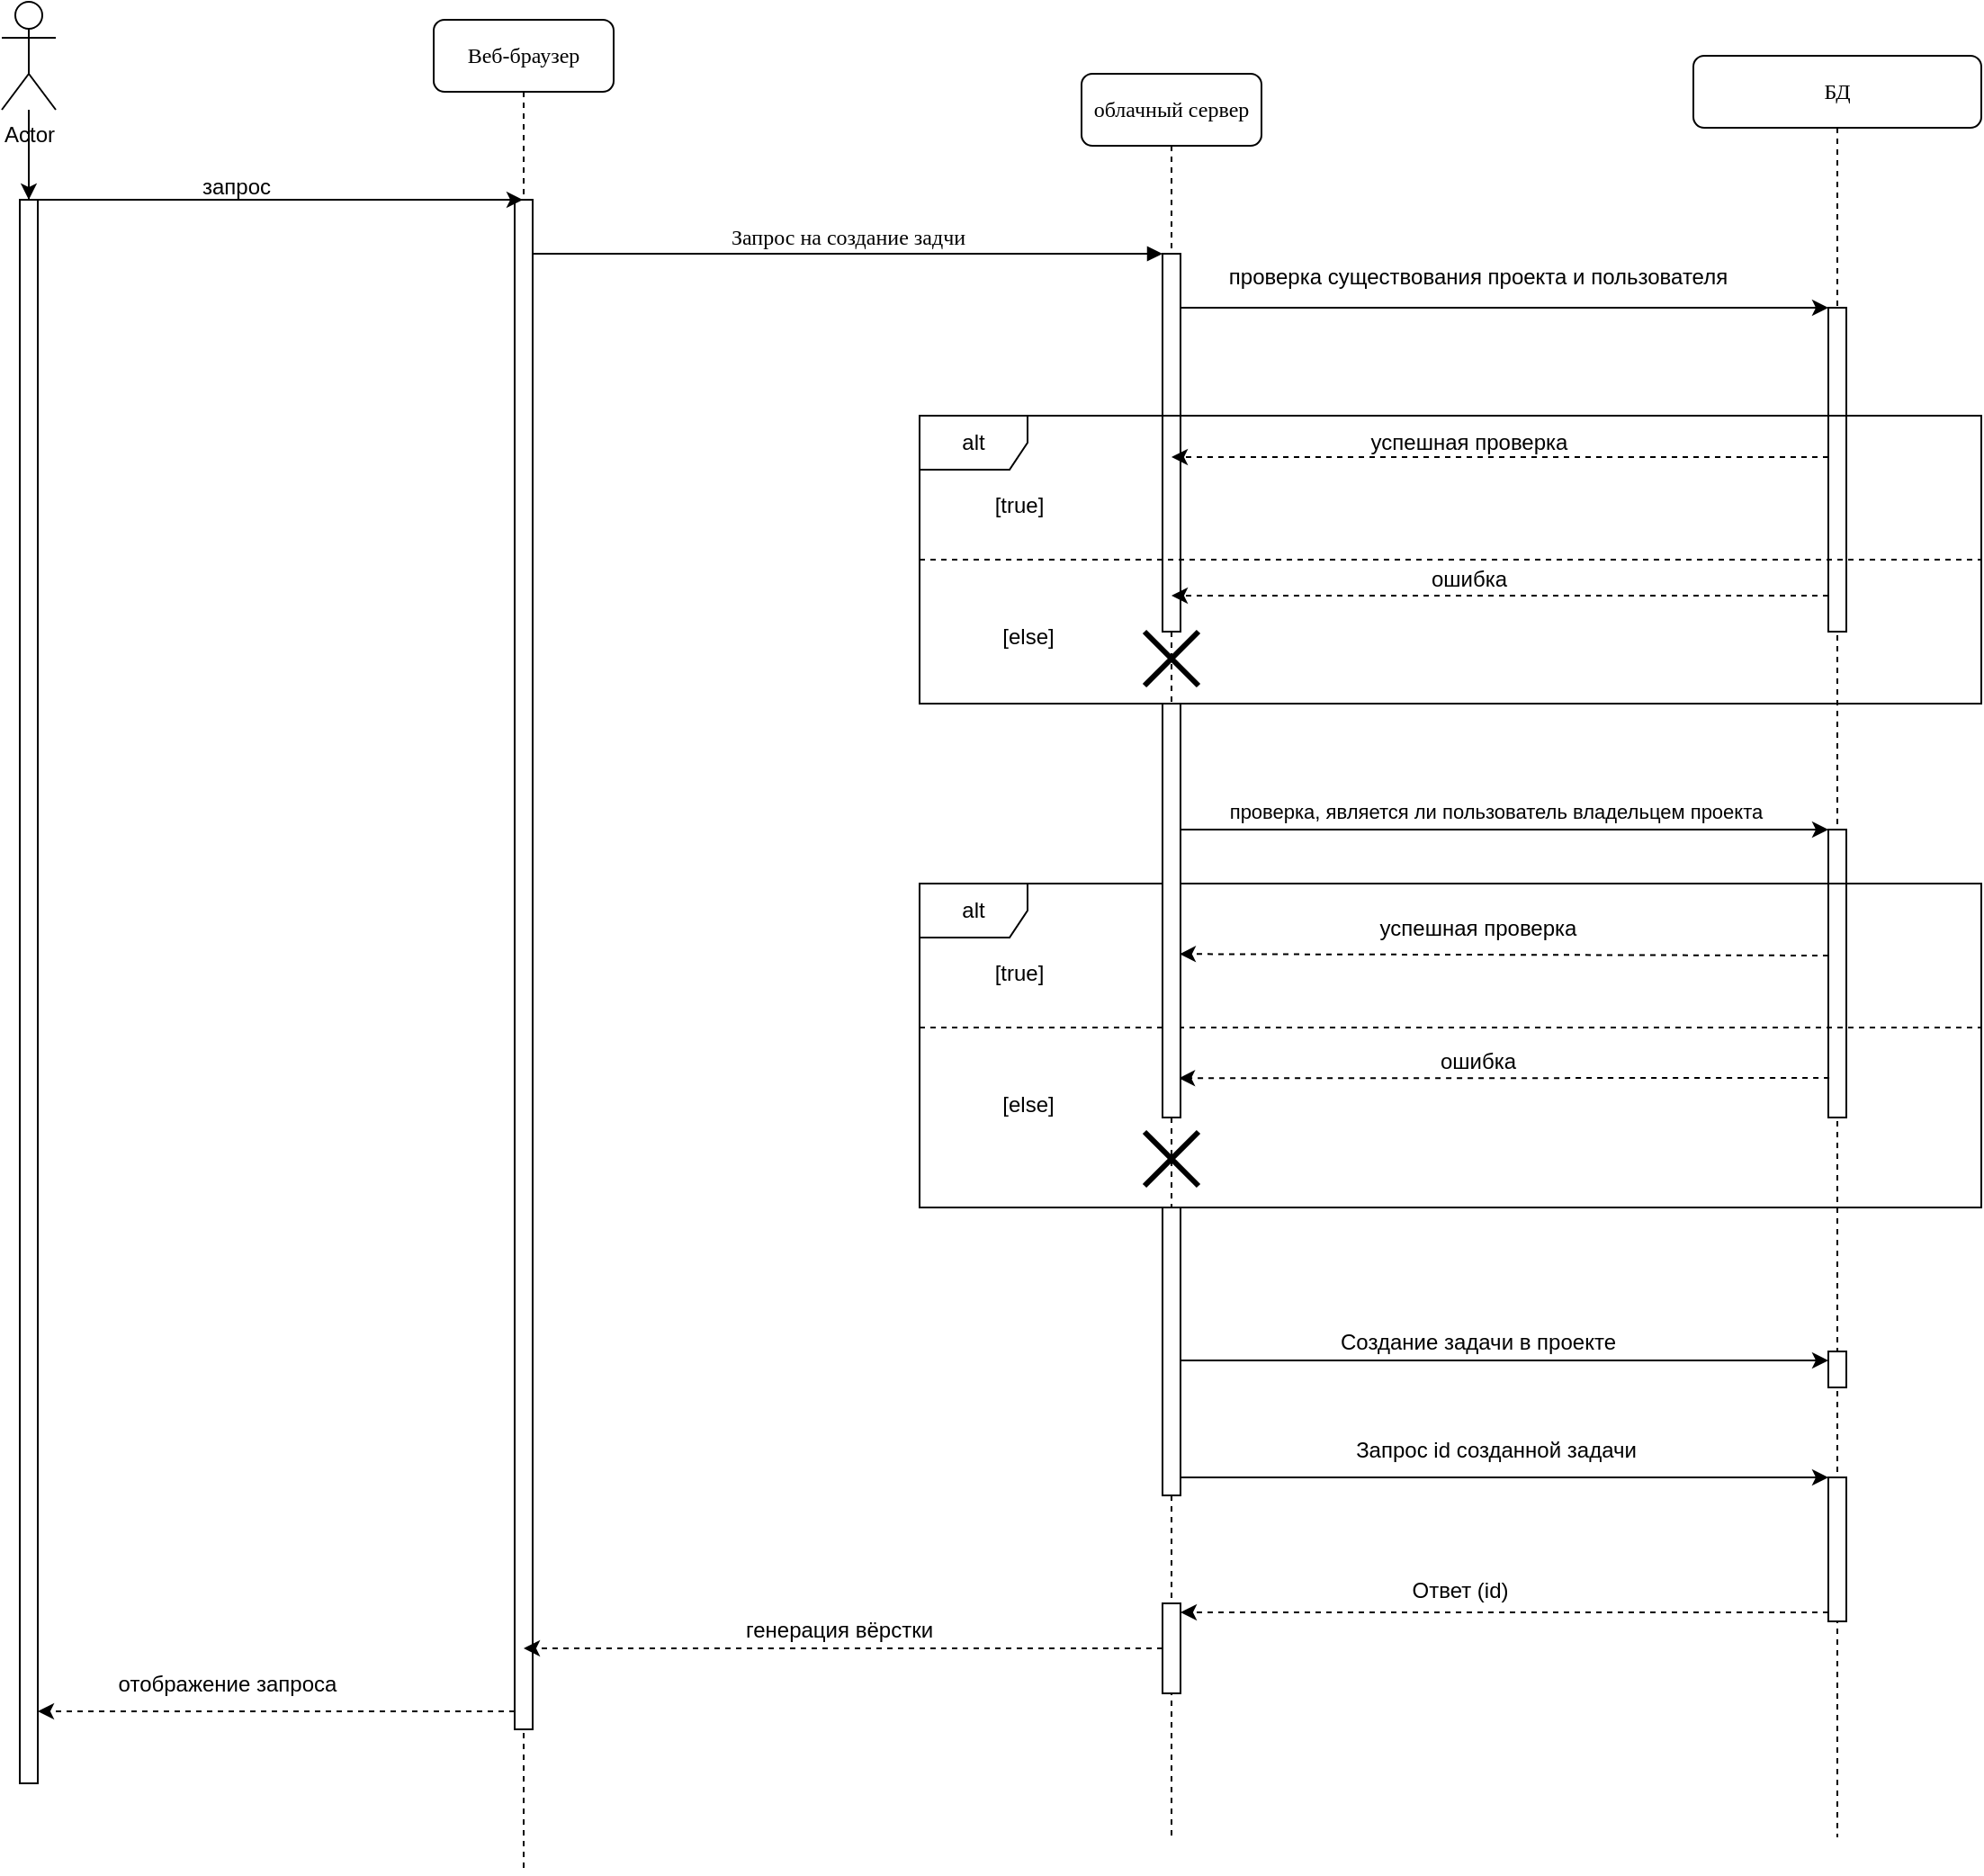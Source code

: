 <mxfile version="22.1.17" type="github">
  <diagram name="Page-1" id="13e1069c-82ec-6db2-03f1-153e76fe0fe0">
    <mxGraphModel dx="1793" dy="989" grid="1" gridSize="10" guides="1" tooltips="1" connect="1" arrows="1" fold="1" page="1" pageScale="1" pageWidth="4681" pageHeight="3300" background="none" math="0" shadow="0">
      <root>
        <mxCell id="0" />
        <mxCell id="1" parent="0" />
        <mxCell id="7baba1c4bc27f4b0-2" value="облачный сервер" style="shape=umlLifeline;perimeter=lifelinePerimeter;whiteSpace=wrap;html=1;container=1;collapsible=0;recursiveResize=0;outlineConnect=0;rounded=1;shadow=0;comic=0;labelBackgroundColor=none;strokeWidth=1;fontFamily=Verdana;fontSize=12;align=center;" parent="1" vertex="1">
          <mxGeometry x="970" y="210" width="100" height="980" as="geometry" />
        </mxCell>
        <mxCell id="7baba1c4bc27f4b0-10" value="" style="html=1;points=[];perimeter=orthogonalPerimeter;rounded=0;shadow=0;comic=0;labelBackgroundColor=none;strokeWidth=1;fontFamily=Verdana;fontSize=12;align=center;" parent="7baba1c4bc27f4b0-2" vertex="1">
          <mxGeometry x="45" y="100" width="10" height="210" as="geometry" />
        </mxCell>
        <mxCell id="VPOBKuUm9-yfHus2Cp72-67" value="" style="html=1;points=[[0,0,0,0,5],[0,1,0,0,-5],[1,0,0,0,5],[1,1,0,0,-5]];perimeter=orthogonalPerimeter;outlineConnect=0;targetShapes=umlLifeline;portConstraint=eastwest;newEdgeStyle={&quot;curved&quot;:0,&quot;rounded&quot;:0};" vertex="1" parent="7baba1c4bc27f4b0-2">
          <mxGeometry x="45" y="630" width="10" height="160" as="geometry" />
        </mxCell>
        <mxCell id="VPOBKuUm9-yfHus2Cp72-74" value="" style="html=1;points=[[0,0,0,0,5],[0,1,0,0,-5],[1,0,0,0,5],[1,1,0,0,-5]];perimeter=orthogonalPerimeter;outlineConnect=0;targetShapes=umlLifeline;portConstraint=eastwest;newEdgeStyle={&quot;curved&quot;:0,&quot;rounded&quot;:0};" vertex="1" parent="7baba1c4bc27f4b0-2">
          <mxGeometry x="45" y="850" width="10" height="50" as="geometry" />
        </mxCell>
        <mxCell id="7baba1c4bc27f4b0-3" value="БД" style="shape=umlLifeline;perimeter=lifelinePerimeter;whiteSpace=wrap;html=1;container=1;collapsible=0;recursiveResize=0;outlineConnect=0;rounded=1;shadow=0;comic=0;labelBackgroundColor=none;strokeWidth=1;fontFamily=Verdana;fontSize=12;align=center;" parent="1" vertex="1">
          <mxGeometry x="1310" y="200" width="160" height="990" as="geometry" />
        </mxCell>
        <mxCell id="7baba1c4bc27f4b0-13" value="" style="html=1;points=[];perimeter=orthogonalPerimeter;rounded=0;shadow=0;comic=0;labelBackgroundColor=none;strokeWidth=1;fontFamily=Verdana;fontSize=12;align=center;" parent="7baba1c4bc27f4b0-3" vertex="1">
          <mxGeometry x="75" y="140" width="10" height="180" as="geometry" />
        </mxCell>
        <mxCell id="VPOBKuUm9-yfHus2Cp72-15" value="alt" style="shape=umlFrame;whiteSpace=wrap;html=1;pointerEvents=0;" vertex="1" parent="7baba1c4bc27f4b0-3">
          <mxGeometry x="-430" y="200" width="590" height="160" as="geometry" />
        </mxCell>
        <mxCell id="VPOBKuUm9-yfHus2Cp72-16" value="" style="line;strokeWidth=1;fillColor=none;align=left;verticalAlign=middle;spacingTop=-1;spacingLeft=3;spacingRight=3;rotatable=0;labelPosition=right;points=[];portConstraint=eastwest;strokeColor=inherit;dashed=1;" vertex="1" parent="7baba1c4bc27f4b0-3">
          <mxGeometry x="-430" y="276" width="590" height="8" as="geometry" />
        </mxCell>
        <mxCell id="VPOBKuUm9-yfHus2Cp72-20" value="[true]" style="text;html=1;align=center;verticalAlign=middle;resizable=0;points=[];autosize=1;strokeColor=none;fillColor=none;" vertex="1" parent="7baba1c4bc27f4b0-3">
          <mxGeometry x="-400" y="235" width="50" height="30" as="geometry" />
        </mxCell>
        <mxCell id="VPOBKuUm9-yfHus2Cp72-25" style="rounded=0;orthogonalLoop=1;jettySize=auto;html=1;dashed=1;" edge="1" parent="7baba1c4bc27f4b0-3">
          <mxGeometry relative="1" as="geometry">
            <mxPoint x="75" y="300" as="sourcePoint" />
            <mxPoint x="-290" y="300" as="targetPoint" />
          </mxGeometry>
        </mxCell>
        <mxCell id="VPOBKuUm9-yfHus2Cp72-51" value="" style="shape=umlDestroy;whiteSpace=wrap;html=1;strokeWidth=3;targetShapes=umlLifeline;" vertex="1" parent="7baba1c4bc27f4b0-3">
          <mxGeometry x="-305" y="320" width="30" height="30" as="geometry" />
        </mxCell>
        <mxCell id="VPOBKuUm9-yfHus2Cp72-68" value="" style="html=1;points=[[0,0,0,0,5],[0,1,0,0,-5],[1,0,0,0,5],[1,1,0,0,-5]];perimeter=orthogonalPerimeter;outlineConnect=0;targetShapes=umlLifeline;portConstraint=eastwest;newEdgeStyle={&quot;curved&quot;:0,&quot;rounded&quot;:0};" vertex="1" parent="7baba1c4bc27f4b0-3">
          <mxGeometry x="75" y="720" width="10" height="20" as="geometry" />
        </mxCell>
        <mxCell id="VPOBKuUm9-yfHus2Cp72-79" value="" style="html=1;points=[[0,0,0,0,5],[0,1,0,0,-5],[1,0,0,0,5],[1,1,0,0,-5]];perimeter=orthogonalPerimeter;outlineConnect=0;targetShapes=umlLifeline;portConstraint=eastwest;newEdgeStyle={&quot;curved&quot;:0,&quot;rounded&quot;:0};" vertex="1" parent="7baba1c4bc27f4b0-3">
          <mxGeometry x="75" y="790" width="10" height="80" as="geometry" />
        </mxCell>
        <mxCell id="7baba1c4bc27f4b0-8" value="Веб-браузер" style="shape=umlLifeline;perimeter=lifelinePerimeter;whiteSpace=wrap;html=1;container=1;collapsible=0;recursiveResize=0;outlineConnect=0;rounded=1;shadow=0;comic=0;labelBackgroundColor=none;strokeWidth=1;fontFamily=Verdana;fontSize=12;align=center;" parent="1" vertex="1">
          <mxGeometry x="610" y="180" width="100" height="1030" as="geometry" />
        </mxCell>
        <mxCell id="7baba1c4bc27f4b0-9" value="" style="html=1;points=[];perimeter=orthogonalPerimeter;rounded=0;shadow=0;comic=0;labelBackgroundColor=none;strokeWidth=1;fontFamily=Verdana;fontSize=12;align=center;" parent="7baba1c4bc27f4b0-8" vertex="1">
          <mxGeometry x="45" y="100" width="10" height="850" as="geometry" />
        </mxCell>
        <mxCell id="7baba1c4bc27f4b0-11" value="Запрос на создание задчи" style="html=1;verticalAlign=bottom;endArrow=block;entryX=0;entryY=0;labelBackgroundColor=none;fontFamily=Verdana;fontSize=12;edgeStyle=elbowEdgeStyle;elbow=vertical;" parent="1" source="7baba1c4bc27f4b0-9" target="7baba1c4bc27f4b0-10" edge="1">
          <mxGeometry relative="1" as="geometry">
            <mxPoint x="730" y="320" as="sourcePoint" />
          </mxGeometry>
        </mxCell>
        <mxCell id="VPOBKuUm9-yfHus2Cp72-17" style="edgeStyle=orthogonalEdgeStyle;rounded=0;orthogonalLoop=1;jettySize=auto;html=1;" edge="1" parent="1" source="7baba1c4bc27f4b0-10" target="7baba1c4bc27f4b0-13">
          <mxGeometry relative="1" as="geometry">
            <Array as="points">
              <mxPoint x="1320" y="340" />
              <mxPoint x="1320" y="340" />
            </Array>
          </mxGeometry>
        </mxCell>
        <mxCell id="VPOBKuUm9-yfHus2Cp72-19" value="проверка существования проекта и пользователя" style="text;html=1;align=center;verticalAlign=middle;resizable=0;points=[];autosize=1;strokeColor=none;fillColor=none;" vertex="1" parent="1">
          <mxGeometry x="1040" y="308" width="300" height="30" as="geometry" />
        </mxCell>
        <mxCell id="VPOBKuUm9-yfHus2Cp72-22" value="[else]" style="text;html=1;align=center;verticalAlign=middle;resizable=0;points=[];autosize=1;strokeColor=none;fillColor=none;" vertex="1" parent="1">
          <mxGeometry x="915" y="508" width="50" height="30" as="geometry" />
        </mxCell>
        <mxCell id="VPOBKuUm9-yfHus2Cp72-23" style="rounded=0;orthogonalLoop=1;jettySize=auto;html=1;entryX=0.5;entryY=0.538;entryDx=0;entryDy=0;entryPerimeter=0;dashed=1;" edge="1" parent="1" source="7baba1c4bc27f4b0-13" target="7baba1c4bc27f4b0-10">
          <mxGeometry relative="1" as="geometry" />
        </mxCell>
        <mxCell id="VPOBKuUm9-yfHus2Cp72-38" value="" style="html=1;points=[];perimeter=orthogonalPerimeter;rounded=0;shadow=0;comic=0;labelBackgroundColor=none;strokeWidth=1;fontFamily=Verdana;fontSize=12;align=center;" vertex="1" parent="1">
          <mxGeometry x="1385" y="630" width="10" height="160" as="geometry" />
        </mxCell>
        <mxCell id="VPOBKuUm9-yfHus2Cp72-39" value="alt" style="shape=umlFrame;whiteSpace=wrap;html=1;pointerEvents=0;" vertex="1" parent="1">
          <mxGeometry x="880" y="660" width="590" height="180" as="geometry" />
        </mxCell>
        <mxCell id="VPOBKuUm9-yfHus2Cp72-40" value="" style="line;strokeWidth=1;fillColor=none;align=left;verticalAlign=middle;spacingTop=-1;spacingLeft=3;spacingRight=3;rotatable=0;labelPosition=right;points=[];portConstraint=eastwest;strokeColor=inherit;dashed=1;" vertex="1" parent="1">
          <mxGeometry x="880" y="736" width="590" height="8" as="geometry" />
        </mxCell>
        <mxCell id="VPOBKuUm9-yfHus2Cp72-41" value="[true]" style="text;html=1;align=center;verticalAlign=middle;resizable=0;points=[];autosize=1;strokeColor=none;fillColor=none;" vertex="1" parent="1">
          <mxGeometry x="910" y="695" width="50" height="30" as="geometry" />
        </mxCell>
        <mxCell id="VPOBKuUm9-yfHus2Cp72-42" value="успешная проверка" style="text;html=1;align=center;verticalAlign=middle;resizable=0;points=[];autosize=1;strokeColor=none;fillColor=none;" vertex="1" parent="1">
          <mxGeometry x="1125" y="670" width="130" height="30" as="geometry" />
        </mxCell>
        <mxCell id="VPOBKuUm9-yfHus2Cp72-43" value="ошибка" style="text;html=1;align=center;verticalAlign=middle;resizable=0;points=[];autosize=1;strokeColor=none;fillColor=none;" vertex="1" parent="1">
          <mxGeometry x="1155" y="744" width="70" height="30" as="geometry" />
        </mxCell>
        <mxCell id="VPOBKuUm9-yfHus2Cp72-44" style="edgeStyle=orthogonalEdgeStyle;rounded=0;orthogonalLoop=1;jettySize=auto;html=1;" edge="1" parent="1">
          <mxGeometry relative="1" as="geometry">
            <mxPoint x="1025" y="630" as="sourcePoint" />
            <Array as="points">
              <mxPoint x="1320" y="630" />
              <mxPoint x="1320" y="630" />
            </Array>
            <mxPoint x="1385" y="630" as="targetPoint" />
          </mxGeometry>
        </mxCell>
        <mxCell id="VPOBKuUm9-yfHus2Cp72-50" value="проверка, является ли пользователь владельцем проекта" style="edgeLabel;html=1;align=center;verticalAlign=middle;resizable=0;points=[];" vertex="1" connectable="0" parent="VPOBKuUm9-yfHus2Cp72-44">
          <mxGeometry x="-0.29" y="2" relative="1" as="geometry">
            <mxPoint x="47" y="-8" as="offset" />
          </mxGeometry>
        </mxCell>
        <mxCell id="VPOBKuUm9-yfHus2Cp72-45" value="[else]" style="text;html=1;align=center;verticalAlign=middle;resizable=0;points=[];autosize=1;strokeColor=none;fillColor=none;" vertex="1" parent="1">
          <mxGeometry x="915" y="768" width="50" height="30" as="geometry" />
        </mxCell>
        <mxCell id="VPOBKuUm9-yfHus2Cp72-46" style="rounded=0;orthogonalLoop=1;jettySize=auto;html=1;dashed=1;entryX=0.947;entryY=0.605;entryDx=0;entryDy=0;entryPerimeter=0;" edge="1" parent="1" target="VPOBKuUm9-yfHus2Cp72-48">
          <mxGeometry relative="1" as="geometry">
            <mxPoint x="1030" y="700" as="targetPoint" />
            <mxPoint x="1385" y="700.0" as="sourcePoint" />
          </mxGeometry>
        </mxCell>
        <mxCell id="VPOBKuUm9-yfHus2Cp72-47" style="rounded=0;orthogonalLoop=1;jettySize=auto;html=1;entryX=0.904;entryY=0.905;entryDx=0;entryDy=0;entryPerimeter=0;dashed=1;" edge="1" parent="1" target="VPOBKuUm9-yfHus2Cp72-48">
          <mxGeometry relative="1" as="geometry">
            <mxPoint x="1025" y="768.005" as="targetPoint" />
            <mxPoint x="1385.55" y="768.005" as="sourcePoint" />
          </mxGeometry>
        </mxCell>
        <mxCell id="VPOBKuUm9-yfHus2Cp72-48" value="" style="html=1;points=[];perimeter=orthogonalPerimeter;rounded=0;shadow=0;comic=0;labelBackgroundColor=none;strokeWidth=1;fontFamily=Verdana;fontSize=12;align=center;" vertex="1" parent="1">
          <mxGeometry x="1015" y="560" width="10" height="230" as="geometry" />
        </mxCell>
        <mxCell id="VPOBKuUm9-yfHus2Cp72-24" value="успешная проверка" style="text;html=1;align=center;verticalAlign=middle;resizable=0;points=[];autosize=1;strokeColor=none;fillColor=none;" vertex="1" parent="1">
          <mxGeometry x="1120" y="400" width="130" height="30" as="geometry" />
        </mxCell>
        <mxCell id="VPOBKuUm9-yfHus2Cp72-27" value="ошибка" style="text;html=1;align=center;verticalAlign=middle;resizable=0;points=[];autosize=1;strokeColor=none;fillColor=none;" vertex="1" parent="1">
          <mxGeometry x="1150" y="476" width="70" height="30" as="geometry" />
        </mxCell>
        <mxCell id="VPOBKuUm9-yfHus2Cp72-53" value="" style="shape=umlDestroy;whiteSpace=wrap;html=1;strokeWidth=3;targetShapes=umlLifeline;" vertex="1" parent="1">
          <mxGeometry x="1005" y="798" width="30" height="30" as="geometry" />
        </mxCell>
        <mxCell id="VPOBKuUm9-yfHus2Cp72-88" value="" style="edgeStyle=orthogonalEdgeStyle;rounded=0;orthogonalLoop=1;jettySize=auto;html=1;" edge="1" parent="1" source="VPOBKuUm9-yfHus2Cp72-59" target="VPOBKuUm9-yfHus2Cp72-64">
          <mxGeometry relative="1" as="geometry" />
        </mxCell>
        <mxCell id="VPOBKuUm9-yfHus2Cp72-59" value="Actor" style="shape=umlActor;verticalLabelPosition=bottom;verticalAlign=top;html=1;" vertex="1" parent="1">
          <mxGeometry x="370" y="170" width="30" height="60" as="geometry" />
        </mxCell>
        <mxCell id="VPOBKuUm9-yfHus2Cp72-65" value="" style="edgeStyle=orthogonalEdgeStyle;rounded=0;orthogonalLoop=1;jettySize=auto;html=1;dashed=1;endArrow=none;endFill=0;" edge="1" parent="1" source="VPOBKuUm9-yfHus2Cp72-59" target="VPOBKuUm9-yfHus2Cp72-64">
          <mxGeometry relative="1" as="geometry">
            <mxPoint x="385" y="1290" as="targetPoint" />
            <mxPoint x="385" y="260" as="sourcePoint" />
          </mxGeometry>
        </mxCell>
        <mxCell id="VPOBKuUm9-yfHus2Cp72-85" style="rounded=0;orthogonalLoop=1;jettySize=auto;html=1;" edge="1" parent="1">
          <mxGeometry relative="1" as="geometry">
            <mxPoint x="390" y="280" as="sourcePoint" />
            <mxPoint x="659.5" y="280" as="targetPoint" />
            <Array as="points">
              <mxPoint x="540" y="280" />
            </Array>
          </mxGeometry>
        </mxCell>
        <mxCell id="VPOBKuUm9-yfHus2Cp72-64" value="" style="html=1;points=[];perimeter=orthogonalPerimeter;rounded=0;shadow=0;comic=0;labelBackgroundColor=none;strokeWidth=1;fontFamily=Verdana;fontSize=12;align=center;" vertex="1" parent="1">
          <mxGeometry x="380" y="280" width="10" height="880" as="geometry" />
        </mxCell>
        <mxCell id="VPOBKuUm9-yfHus2Cp72-69" style="rounded=0;orthogonalLoop=1;jettySize=auto;html=1;entryX=0;entryY=0;entryDx=0;entryDy=5;entryPerimeter=0;" edge="1" parent="1" source="VPOBKuUm9-yfHus2Cp72-67" target="VPOBKuUm9-yfHus2Cp72-68">
          <mxGeometry relative="1" as="geometry" />
        </mxCell>
        <mxCell id="VPOBKuUm9-yfHus2Cp72-70" value="Создание задачи в проекте" style="text;html=1;align=center;verticalAlign=middle;resizable=0;points=[];autosize=1;strokeColor=none;fillColor=none;" vertex="1" parent="1">
          <mxGeometry x="1100" y="900" width="180" height="30" as="geometry" />
        </mxCell>
        <mxCell id="VPOBKuUm9-yfHus2Cp72-76" style="rounded=0;orthogonalLoop=1;jettySize=auto;html=1;entryX=0;entryY=0;entryDx=0;entryDy=5;entryPerimeter=0;" edge="1" parent="1">
          <mxGeometry relative="1" as="geometry">
            <mxPoint x="1025" y="990" as="sourcePoint" />
            <mxPoint x="1385" y="990" as="targetPoint" />
          </mxGeometry>
        </mxCell>
        <mxCell id="VPOBKuUm9-yfHus2Cp72-77" value="Запрос id созданной задачи" style="text;html=1;align=center;verticalAlign=middle;resizable=0;points=[];autosize=1;strokeColor=none;fillColor=none;" vertex="1" parent="1">
          <mxGeometry x="1110" y="960" width="180" height="30" as="geometry" />
        </mxCell>
        <mxCell id="VPOBKuUm9-yfHus2Cp72-81" style="rounded=0;orthogonalLoop=1;jettySize=auto;html=1;entryX=1;entryY=0;entryDx=0;entryDy=5;entryPerimeter=0;dashed=1;" edge="1" parent="1" source="VPOBKuUm9-yfHus2Cp72-79" target="VPOBKuUm9-yfHus2Cp72-74">
          <mxGeometry relative="1" as="geometry" />
        </mxCell>
        <mxCell id="VPOBKuUm9-yfHus2Cp72-82" value="Ответ (id)" style="text;html=1;align=center;verticalAlign=middle;resizable=0;points=[];autosize=1;strokeColor=none;fillColor=none;" vertex="1" parent="1">
          <mxGeometry x="1140" y="1038" width="80" height="30" as="geometry" />
        </mxCell>
        <mxCell id="VPOBKuUm9-yfHus2Cp72-83" style="rounded=0;orthogonalLoop=1;jettySize=auto;html=1;dashed=1;" edge="1" parent="1" source="VPOBKuUm9-yfHus2Cp72-74" target="7baba1c4bc27f4b0-8">
          <mxGeometry relative="1" as="geometry" />
        </mxCell>
        <mxCell id="VPOBKuUm9-yfHus2Cp72-84" style="rounded=0;orthogonalLoop=1;jettySize=auto;html=1;dashed=1;" edge="1" parent="1">
          <mxGeometry relative="1" as="geometry">
            <mxPoint x="655" y="1120" as="sourcePoint" />
            <mxPoint x="390" y="1120" as="targetPoint" />
          </mxGeometry>
        </mxCell>
        <mxCell id="VPOBKuUm9-yfHus2Cp72-86" value="запрос" style="text;html=1;align=center;verticalAlign=middle;resizable=0;points=[];autosize=1;strokeColor=none;fillColor=none;" vertex="1" parent="1">
          <mxGeometry x="470" y="258" width="60" height="30" as="geometry" />
        </mxCell>
        <mxCell id="VPOBKuUm9-yfHus2Cp72-87" value="отображение запроса" style="text;html=1;align=center;verticalAlign=middle;resizable=0;points=[];autosize=1;strokeColor=none;fillColor=none;" vertex="1" parent="1">
          <mxGeometry x="425" y="1090" width="140" height="30" as="geometry" />
        </mxCell>
        <mxCell id="VPOBKuUm9-yfHus2Cp72-89" value="генерация вёрстки" style="text;html=1;align=center;verticalAlign=middle;resizable=0;points=[];autosize=1;strokeColor=none;fillColor=none;" vertex="1" parent="1">
          <mxGeometry x="770" y="1060" width="130" height="30" as="geometry" />
        </mxCell>
      </root>
    </mxGraphModel>
  </diagram>
</mxfile>
